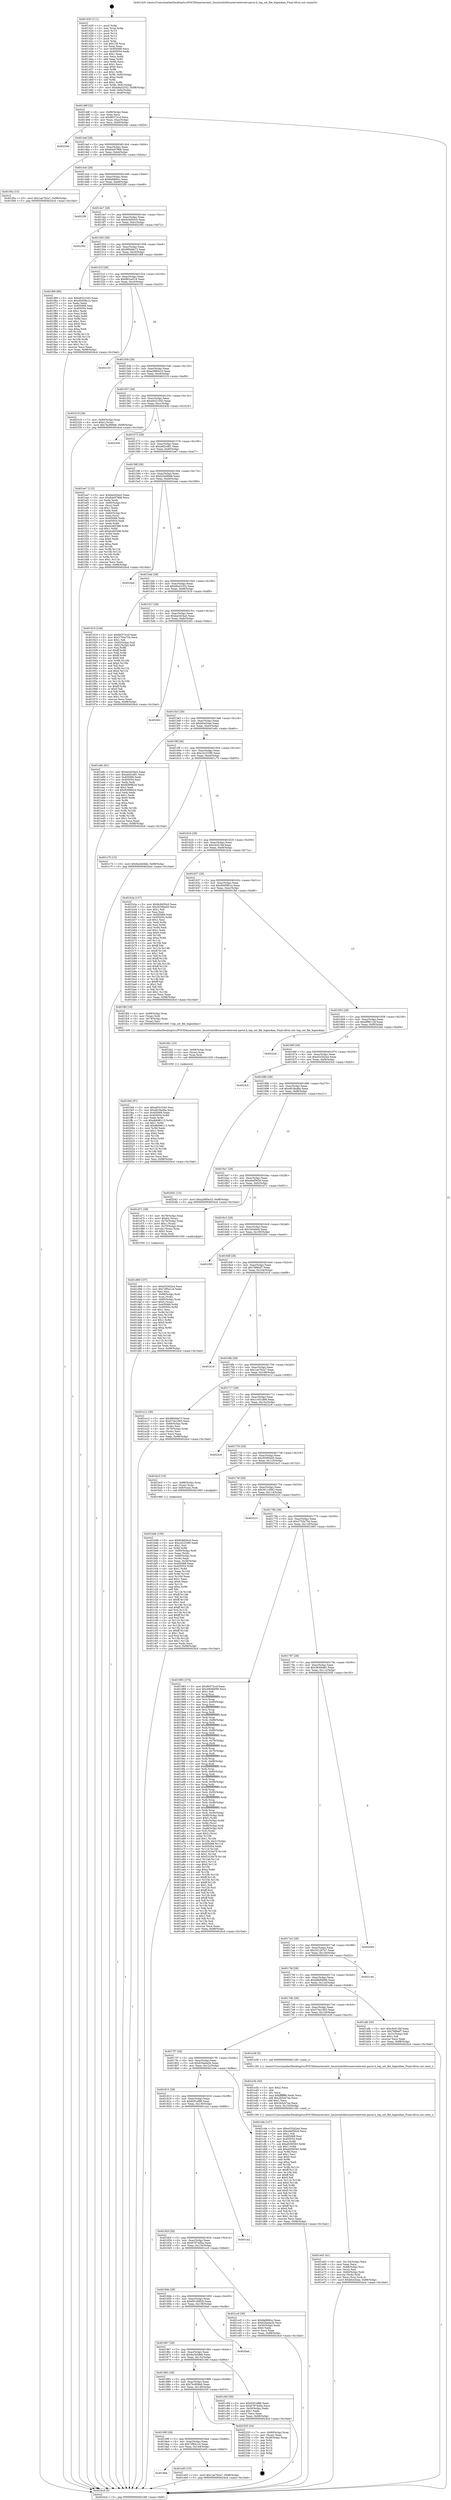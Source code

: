 digraph "0x401420" {
  label = "0x401420 (/mnt/c/Users/mathe/Desktop/tcc/POCII/binaries/extr_linuxtoolslibtraceeventevent-parse.h_tep_set_file_bigendian_Final-ollvm.out::main(0))"
  labelloc = "t"
  node[shape=record]

  Entry [label="",width=0.3,height=0.3,shape=circle,fillcolor=black,style=filled]
  "0x40148f" [label="{
     0x40148f [32]\l
     | [instrs]\l
     &nbsp;&nbsp;0x40148f \<+6\>: mov -0x98(%rbp),%eax\l
     &nbsp;&nbsp;0x401495 \<+2\>: mov %eax,%ecx\l
     &nbsp;&nbsp;0x401497 \<+6\>: sub $0x80372ccf,%ecx\l
     &nbsp;&nbsp;0x40149d \<+6\>: mov %eax,-0xac(%rbp)\l
     &nbsp;&nbsp;0x4014a3 \<+6\>: mov %ecx,-0xb0(%rbp)\l
     &nbsp;&nbsp;0x4014a9 \<+6\>: je 000000000040234d \<main+0xf2d\>\l
  }"]
  "0x40234d" [label="{
     0x40234d\l
  }", style=dashed]
  "0x4014af" [label="{
     0x4014af [28]\l
     | [instrs]\l
     &nbsp;&nbsp;0x4014af \<+5\>: jmp 00000000004014b4 \<main+0x94\>\l
     &nbsp;&nbsp;0x4014b4 \<+6\>: mov -0xac(%rbp),%eax\l
     &nbsp;&nbsp;0x4014ba \<+5\>: sub $0x84e97868,%eax\l
     &nbsp;&nbsp;0x4014bf \<+6\>: mov %eax,-0xb4(%rbp)\l
     &nbsp;&nbsp;0x4014c5 \<+6\>: je 0000000000401f5a \<main+0xb3a\>\l
  }"]
  Exit [label="",width=0.3,height=0.3,shape=circle,fillcolor=black,style=filled,peripheries=2]
  "0x401f5a" [label="{
     0x401f5a [15]\l
     | [instrs]\l
     &nbsp;&nbsp;0x401f5a \<+10\>: movl $0x1ae762a7,-0x98(%rbp)\l
     &nbsp;&nbsp;0x401f64 \<+5\>: jmp 00000000004024cd \<main+0x10ad\>\l
  }"]
  "0x4014cb" [label="{
     0x4014cb [28]\l
     | [instrs]\l
     &nbsp;&nbsp;0x4014cb \<+5\>: jmp 00000000004014d0 \<main+0xb0\>\l
     &nbsp;&nbsp;0x4014d0 \<+6\>: mov -0xac(%rbp),%eax\l
     &nbsp;&nbsp;0x4014d6 \<+5\>: sub $0x8afd66cc,%eax\l
     &nbsp;&nbsp;0x4014db \<+6\>: mov %eax,-0xb8(%rbp)\l
     &nbsp;&nbsp;0x4014e1 \<+6\>: je 00000000004022f6 \<main+0xed6\>\l
  }"]
  "0x401fe0" [label="{
     0x401fe0 [97]\l
     | [instrs]\l
     &nbsp;&nbsp;0x401fe0 \<+5\>: mov $0xa9321043,%esi\l
     &nbsp;&nbsp;0x401fe5 \<+5\>: mov $0xe818a46a,%ecx\l
     &nbsp;&nbsp;0x401fea \<+7\>: mov 0x405068,%edx\l
     &nbsp;&nbsp;0x401ff1 \<+8\>: mov 0x405054,%r8d\l
     &nbsp;&nbsp;0x401ff9 \<+3\>: mov %edx,%r9d\l
     &nbsp;&nbsp;0x401ffc \<+7\>: sub $0xdb696113,%r9d\l
     &nbsp;&nbsp;0x402003 \<+4\>: sub $0x1,%r9d\l
     &nbsp;&nbsp;0x402007 \<+7\>: add $0xdb696113,%r9d\l
     &nbsp;&nbsp;0x40200e \<+4\>: imul %r9d,%edx\l
     &nbsp;&nbsp;0x402012 \<+3\>: and $0x1,%edx\l
     &nbsp;&nbsp;0x402015 \<+3\>: cmp $0x0,%edx\l
     &nbsp;&nbsp;0x402018 \<+4\>: sete %r10b\l
     &nbsp;&nbsp;0x40201c \<+4\>: cmp $0xa,%r8d\l
     &nbsp;&nbsp;0x402020 \<+4\>: setl %r11b\l
     &nbsp;&nbsp;0x402024 \<+3\>: mov %r10b,%bl\l
     &nbsp;&nbsp;0x402027 \<+3\>: and %r11b,%bl\l
     &nbsp;&nbsp;0x40202a \<+3\>: xor %r11b,%r10b\l
     &nbsp;&nbsp;0x40202d \<+3\>: or %r10b,%bl\l
     &nbsp;&nbsp;0x402030 \<+3\>: test $0x1,%bl\l
     &nbsp;&nbsp;0x402033 \<+3\>: cmovne %ecx,%esi\l
     &nbsp;&nbsp;0x402036 \<+6\>: mov %esi,-0x98(%rbp)\l
     &nbsp;&nbsp;0x40203c \<+5\>: jmp 00000000004024cd \<main+0x10ad\>\l
  }"]
  "0x4022f6" [label="{
     0x4022f6\l
  }", style=dashed]
  "0x4014e7" [label="{
     0x4014e7 [28]\l
     | [instrs]\l
     &nbsp;&nbsp;0x4014e7 \<+5\>: jmp 00000000004014ec \<main+0xcc\>\l
     &nbsp;&nbsp;0x4014ec \<+6\>: mov -0xac(%rbp),%eax\l
     &nbsp;&nbsp;0x4014f2 \<+5\>: sub $0x8c8d50c0,%eax\l
     &nbsp;&nbsp;0x4014f7 \<+6\>: mov %eax,-0xbc(%rbp)\l
     &nbsp;&nbsp;0x4014fd \<+6\>: je 0000000000402392 \<main+0xf72\>\l
  }"]
  "0x401fd1" [label="{
     0x401fd1 [15]\l
     | [instrs]\l
     &nbsp;&nbsp;0x401fd1 \<+4\>: mov -0x68(%rbp),%rax\l
     &nbsp;&nbsp;0x401fd5 \<+3\>: mov (%rax),%rax\l
     &nbsp;&nbsp;0x401fd8 \<+3\>: mov %rax,%rdi\l
     &nbsp;&nbsp;0x401fdb \<+5\>: call 0000000000401030 \<free@plt\>\l
     | [calls]\l
     &nbsp;&nbsp;0x401030 \{1\} (unknown)\l
  }"]
  "0x402392" [label="{
     0x402392\l
  }", style=dashed]
  "0x401503" [label="{
     0x401503 [28]\l
     | [instrs]\l
     &nbsp;&nbsp;0x401503 \<+5\>: jmp 0000000000401508 \<main+0xe8\>\l
     &nbsp;&nbsp;0x401508 \<+6\>: mov -0xac(%rbp),%eax\l
     &nbsp;&nbsp;0x40150e \<+5\>: sub $0x980dda73,%eax\l
     &nbsp;&nbsp;0x401513 \<+6\>: mov %eax,-0xc0(%rbp)\l
     &nbsp;&nbsp;0x401519 \<+6\>: je 0000000000401f69 \<main+0xb49\>\l
  }"]
  "0x401e63" [label="{
     0x401e63 [41]\l
     | [instrs]\l
     &nbsp;&nbsp;0x401e63 \<+6\>: mov -0x154(%rbp),%ecx\l
     &nbsp;&nbsp;0x401e69 \<+3\>: imul %eax,%ecx\l
     &nbsp;&nbsp;0x401e6c \<+4\>: mov -0x68(%rbp),%rsi\l
     &nbsp;&nbsp;0x401e70 \<+3\>: mov (%rsi),%rsi\l
     &nbsp;&nbsp;0x401e73 \<+4\>: mov -0x60(%rbp),%rdi\l
     &nbsp;&nbsp;0x401e77 \<+3\>: movslq (%rdi),%rdi\l
     &nbsp;&nbsp;0x401e7a \<+3\>: mov %ecx,(%rsi,%rdi,4)\l
     &nbsp;&nbsp;0x401e7d \<+10\>: movl $0xbfce54ae,-0x98(%rbp)\l
     &nbsp;&nbsp;0x401e87 \<+5\>: jmp 00000000004024cd \<main+0x10ad\>\l
  }"]
  "0x401f69" [label="{
     0x401f69 [86]\l
     | [instrs]\l
     &nbsp;&nbsp;0x401f69 \<+5\>: mov $0xa9321043,%eax\l
     &nbsp;&nbsp;0x401f6e \<+5\>: mov $0xd0d38b1a,%ecx\l
     &nbsp;&nbsp;0x401f73 \<+2\>: xor %edx,%edx\l
     &nbsp;&nbsp;0x401f75 \<+7\>: mov 0x405068,%esi\l
     &nbsp;&nbsp;0x401f7c \<+7\>: mov 0x405054,%edi\l
     &nbsp;&nbsp;0x401f83 \<+3\>: sub $0x1,%edx\l
     &nbsp;&nbsp;0x401f86 \<+3\>: mov %esi,%r8d\l
     &nbsp;&nbsp;0x401f89 \<+3\>: add %edx,%r8d\l
     &nbsp;&nbsp;0x401f8c \<+4\>: imul %r8d,%esi\l
     &nbsp;&nbsp;0x401f90 \<+3\>: and $0x1,%esi\l
     &nbsp;&nbsp;0x401f93 \<+3\>: cmp $0x0,%esi\l
     &nbsp;&nbsp;0x401f96 \<+4\>: sete %r9b\l
     &nbsp;&nbsp;0x401f9a \<+3\>: cmp $0xa,%edi\l
     &nbsp;&nbsp;0x401f9d \<+4\>: setl %r10b\l
     &nbsp;&nbsp;0x401fa1 \<+3\>: mov %r9b,%r11b\l
     &nbsp;&nbsp;0x401fa4 \<+3\>: and %r10b,%r11b\l
     &nbsp;&nbsp;0x401fa7 \<+3\>: xor %r10b,%r9b\l
     &nbsp;&nbsp;0x401faa \<+3\>: or %r9b,%r11b\l
     &nbsp;&nbsp;0x401fad \<+4\>: test $0x1,%r11b\l
     &nbsp;&nbsp;0x401fb1 \<+3\>: cmovne %ecx,%eax\l
     &nbsp;&nbsp;0x401fb4 \<+6\>: mov %eax,-0x98(%rbp)\l
     &nbsp;&nbsp;0x401fba \<+5\>: jmp 00000000004024cd \<main+0x10ad\>\l
  }"]
  "0x40151f" [label="{
     0x40151f [28]\l
     | [instrs]\l
     &nbsp;&nbsp;0x40151f \<+5\>: jmp 0000000000401524 \<main+0x104\>\l
     &nbsp;&nbsp;0x401524 \<+6\>: mov -0xac(%rbp),%eax\l
     &nbsp;&nbsp;0x40152a \<+5\>: sub $0x983ca519,%eax\l
     &nbsp;&nbsp;0x40152f \<+6\>: mov %eax,-0xc4(%rbp)\l
     &nbsp;&nbsp;0x401535 \<+6\>: je 0000000000402153 \<main+0xd33\>\l
  }"]
  "0x401e3b" [label="{
     0x401e3b [40]\l
     | [instrs]\l
     &nbsp;&nbsp;0x401e3b \<+5\>: mov $0x2,%ecx\l
     &nbsp;&nbsp;0x401e40 \<+1\>: cltd\l
     &nbsp;&nbsp;0x401e41 \<+2\>: idiv %ecx\l
     &nbsp;&nbsp;0x401e43 \<+6\>: imul $0xfffffffe,%edx,%ecx\l
     &nbsp;&nbsp;0x401e49 \<+6\>: add $0x2b5cb7aa,%ecx\l
     &nbsp;&nbsp;0x401e4f \<+3\>: add $0x1,%ecx\l
     &nbsp;&nbsp;0x401e52 \<+6\>: sub $0x2b5cb7aa,%ecx\l
     &nbsp;&nbsp;0x401e58 \<+6\>: mov %ecx,-0x154(%rbp)\l
     &nbsp;&nbsp;0x401e5e \<+5\>: call 0000000000401160 \<next_i\>\l
     | [calls]\l
     &nbsp;&nbsp;0x401160 \{1\} (/mnt/c/Users/mathe/Desktop/tcc/POCII/binaries/extr_linuxtoolslibtraceeventevent-parse.h_tep_set_file_bigendian_Final-ollvm.out::next_i)\l
  }"]
  "0x402153" [label="{
     0x402153\l
  }", style=dashed]
  "0x40153b" [label="{
     0x40153b [28]\l
     | [instrs]\l
     &nbsp;&nbsp;0x40153b \<+5\>: jmp 0000000000401540 \<main+0x120\>\l
     &nbsp;&nbsp;0x401540 \<+6\>: mov -0xac(%rbp),%eax\l
     &nbsp;&nbsp;0x401546 \<+5\>: sub $0xa2980e33,%eax\l
     &nbsp;&nbsp;0x40154b \<+6\>: mov %eax,-0xc8(%rbp)\l
     &nbsp;&nbsp;0x401551 \<+6\>: je 0000000000402319 \<main+0xef9\>\l
  }"]
  "0x4018bb" [label="{
     0x4018bb\l
  }", style=dashed]
  "0x402319" [label="{
     0x402319 [28]\l
     | [instrs]\l
     &nbsp;&nbsp;0x402319 \<+7\>: mov -0x90(%rbp),%rax\l
     &nbsp;&nbsp;0x402320 \<+6\>: movl $0x0,(%rax)\l
     &nbsp;&nbsp;0x402326 \<+10\>: movl $0x7bc899e6,-0x98(%rbp)\l
     &nbsp;&nbsp;0x402330 \<+5\>: jmp 00000000004024cd \<main+0x10ad\>\l
  }"]
  "0x401557" [label="{
     0x401557 [28]\l
     | [instrs]\l
     &nbsp;&nbsp;0x401557 \<+5\>: jmp 000000000040155c \<main+0x13c\>\l
     &nbsp;&nbsp;0x40155c \<+6\>: mov -0xac(%rbp),%eax\l
     &nbsp;&nbsp;0x401562 \<+5\>: sub $0xa9321043,%eax\l
     &nbsp;&nbsp;0x401567 \<+6\>: mov %eax,-0xcc(%rbp)\l
     &nbsp;&nbsp;0x40156d \<+6\>: je 0000000000402436 \<main+0x1016\>\l
  }"]
  "0x401e03" [label="{
     0x401e03 [15]\l
     | [instrs]\l
     &nbsp;&nbsp;0x401e03 \<+10\>: movl $0x1ae762a7,-0x98(%rbp)\l
     &nbsp;&nbsp;0x401e0d \<+5\>: jmp 00000000004024cd \<main+0x10ad\>\l
  }"]
  "0x402436" [label="{
     0x402436\l
  }", style=dashed]
  "0x401573" [label="{
     0x401573 [28]\l
     | [instrs]\l
     &nbsp;&nbsp;0x401573 \<+5\>: jmp 0000000000401578 \<main+0x158\>\l
     &nbsp;&nbsp;0x401578 \<+6\>: mov -0xac(%rbp),%eax\l
     &nbsp;&nbsp;0x40157e \<+5\>: sub $0xabf2cd81,%eax\l
     &nbsp;&nbsp;0x401583 \<+6\>: mov %eax,-0xd0(%rbp)\l
     &nbsp;&nbsp;0x401589 \<+6\>: je 0000000000401ee7 \<main+0xac7\>\l
  }"]
  "0x40189f" [label="{
     0x40189f [28]\l
     | [instrs]\l
     &nbsp;&nbsp;0x40189f \<+5\>: jmp 00000000004018a4 \<main+0x484\>\l
     &nbsp;&nbsp;0x4018a4 \<+6\>: mov -0xac(%rbp),%eax\l
     &nbsp;&nbsp;0x4018aa \<+5\>: sub $0x7df0a1c4,%eax\l
     &nbsp;&nbsp;0x4018af \<+6\>: mov %eax,-0x144(%rbp)\l
     &nbsp;&nbsp;0x4018b5 \<+6\>: je 0000000000401e03 \<main+0x9e3\>\l
  }"]
  "0x401ee7" [label="{
     0x401ee7 [115]\l
     | [instrs]\l
     &nbsp;&nbsp;0x401ee7 \<+5\>: mov $0xba5d34a5,%eax\l
     &nbsp;&nbsp;0x401eec \<+5\>: mov $0x84e97868,%ecx\l
     &nbsp;&nbsp;0x401ef1 \<+2\>: xor %edx,%edx\l
     &nbsp;&nbsp;0x401ef3 \<+4\>: mov -0x60(%rbp),%rsi\l
     &nbsp;&nbsp;0x401ef7 \<+2\>: mov (%rsi),%edi\l
     &nbsp;&nbsp;0x401ef9 \<+3\>: sub $0x1,%edx\l
     &nbsp;&nbsp;0x401efc \<+2\>: sub %edx,%edi\l
     &nbsp;&nbsp;0x401efe \<+4\>: mov -0x60(%rbp),%rsi\l
     &nbsp;&nbsp;0x401f02 \<+2\>: mov %edi,(%rsi)\l
     &nbsp;&nbsp;0x401f04 \<+7\>: mov 0x405068,%edx\l
     &nbsp;&nbsp;0x401f0b \<+7\>: mov 0x405054,%edi\l
     &nbsp;&nbsp;0x401f12 \<+3\>: mov %edx,%r8d\l
     &nbsp;&nbsp;0x401f15 \<+7\>: sub $0xdce83398,%r8d\l
     &nbsp;&nbsp;0x401f1c \<+4\>: sub $0x1,%r8d\l
     &nbsp;&nbsp;0x401f20 \<+7\>: add $0xdce83398,%r8d\l
     &nbsp;&nbsp;0x401f27 \<+4\>: imul %r8d,%edx\l
     &nbsp;&nbsp;0x401f2b \<+3\>: and $0x1,%edx\l
     &nbsp;&nbsp;0x401f2e \<+3\>: cmp $0x0,%edx\l
     &nbsp;&nbsp;0x401f31 \<+4\>: sete %r9b\l
     &nbsp;&nbsp;0x401f35 \<+3\>: cmp $0xa,%edi\l
     &nbsp;&nbsp;0x401f38 \<+4\>: setl %r10b\l
     &nbsp;&nbsp;0x401f3c \<+3\>: mov %r9b,%r11b\l
     &nbsp;&nbsp;0x401f3f \<+3\>: and %r10b,%r11b\l
     &nbsp;&nbsp;0x401f42 \<+3\>: xor %r10b,%r9b\l
     &nbsp;&nbsp;0x401f45 \<+3\>: or %r9b,%r11b\l
     &nbsp;&nbsp;0x401f48 \<+4\>: test $0x1,%r11b\l
     &nbsp;&nbsp;0x401f4c \<+3\>: cmovne %ecx,%eax\l
     &nbsp;&nbsp;0x401f4f \<+6\>: mov %eax,-0x98(%rbp)\l
     &nbsp;&nbsp;0x401f55 \<+5\>: jmp 00000000004024cd \<main+0x10ad\>\l
  }"]
  "0x40158f" [label="{
     0x40158f [28]\l
     | [instrs]\l
     &nbsp;&nbsp;0x40158f \<+5\>: jmp 0000000000401594 \<main+0x174\>\l
     &nbsp;&nbsp;0x401594 \<+6\>: mov -0xac(%rbp),%eax\l
     &nbsp;&nbsp;0x40159a \<+5\>: sub $0xb32e89d6,%eax\l
     &nbsp;&nbsp;0x40159f \<+6\>: mov %eax,-0xd4(%rbp)\l
     &nbsp;&nbsp;0x4015a5 \<+6\>: je 00000000004024ad \<main+0x108d\>\l
  }"]
  "0x402335" [label="{
     0x402335 [24]\l
     | [instrs]\l
     &nbsp;&nbsp;0x402335 \<+7\>: mov -0x90(%rbp),%rax\l
     &nbsp;&nbsp;0x40233c \<+2\>: mov (%rax),%eax\l
     &nbsp;&nbsp;0x40233e \<+4\>: lea -0x28(%rbp),%rsp\l
     &nbsp;&nbsp;0x402342 \<+1\>: pop %rbx\l
     &nbsp;&nbsp;0x402343 \<+2\>: pop %r12\l
     &nbsp;&nbsp;0x402345 \<+2\>: pop %r13\l
     &nbsp;&nbsp;0x402347 \<+2\>: pop %r14\l
     &nbsp;&nbsp;0x402349 \<+2\>: pop %r15\l
     &nbsp;&nbsp;0x40234b \<+1\>: pop %rbp\l
     &nbsp;&nbsp;0x40234c \<+1\>: ret\l
  }"]
  "0x4024ad" [label="{
     0x4024ad\l
  }", style=dashed]
  "0x4015ab" [label="{
     0x4015ab [28]\l
     | [instrs]\l
     &nbsp;&nbsp;0x4015ab \<+5\>: jmp 00000000004015b0 \<main+0x190\>\l
     &nbsp;&nbsp;0x4015b0 \<+6\>: mov -0xac(%rbp),%eax\l
     &nbsp;&nbsp;0x4015b6 \<+5\>: sub $0xb9a32352,%eax\l
     &nbsp;&nbsp;0x4015bb \<+6\>: mov %eax,-0xd8(%rbp)\l
     &nbsp;&nbsp;0x4015c1 \<+6\>: je 0000000000401919 \<main+0x4f9\>\l
  }"]
  "0x401d98" [label="{
     0x401d98 [107]\l
     | [instrs]\l
     &nbsp;&nbsp;0x401d98 \<+5\>: mov $0xe525d2e4,%ecx\l
     &nbsp;&nbsp;0x401d9d \<+5\>: mov $0x7df0a1c4,%edx\l
     &nbsp;&nbsp;0x401da2 \<+2\>: xor %esi,%esi\l
     &nbsp;&nbsp;0x401da4 \<+4\>: mov -0x68(%rbp),%rdi\l
     &nbsp;&nbsp;0x401da8 \<+3\>: mov %rax,(%rdi)\l
     &nbsp;&nbsp;0x401dab \<+4\>: mov -0x60(%rbp),%rax\l
     &nbsp;&nbsp;0x401daf \<+6\>: movl $0x0,(%rax)\l
     &nbsp;&nbsp;0x401db5 \<+8\>: mov 0x405068,%r8d\l
     &nbsp;&nbsp;0x401dbd \<+8\>: mov 0x405054,%r9d\l
     &nbsp;&nbsp;0x401dc5 \<+3\>: sub $0x1,%esi\l
     &nbsp;&nbsp;0x401dc8 \<+3\>: mov %r8d,%r10d\l
     &nbsp;&nbsp;0x401dcb \<+3\>: add %esi,%r10d\l
     &nbsp;&nbsp;0x401dce \<+4\>: imul %r10d,%r8d\l
     &nbsp;&nbsp;0x401dd2 \<+4\>: and $0x1,%r8d\l
     &nbsp;&nbsp;0x401dd6 \<+4\>: cmp $0x0,%r8d\l
     &nbsp;&nbsp;0x401dda \<+4\>: sete %r11b\l
     &nbsp;&nbsp;0x401dde \<+4\>: cmp $0xa,%r9d\l
     &nbsp;&nbsp;0x401de2 \<+3\>: setl %bl\l
     &nbsp;&nbsp;0x401de5 \<+3\>: mov %r11b,%r14b\l
     &nbsp;&nbsp;0x401de8 \<+3\>: and %bl,%r14b\l
     &nbsp;&nbsp;0x401deb \<+3\>: xor %bl,%r11b\l
     &nbsp;&nbsp;0x401dee \<+3\>: or %r11b,%r14b\l
     &nbsp;&nbsp;0x401df1 \<+4\>: test $0x1,%r14b\l
     &nbsp;&nbsp;0x401df5 \<+3\>: cmovne %edx,%ecx\l
     &nbsp;&nbsp;0x401df8 \<+6\>: mov %ecx,-0x98(%rbp)\l
     &nbsp;&nbsp;0x401dfe \<+5\>: jmp 00000000004024cd \<main+0x10ad\>\l
  }"]
  "0x401919" [label="{
     0x401919 [106]\l
     | [instrs]\l
     &nbsp;&nbsp;0x401919 \<+5\>: mov $0x80372ccf,%eax\l
     &nbsp;&nbsp;0x40191e \<+5\>: mov $0x3755e754,%ecx\l
     &nbsp;&nbsp;0x401923 \<+2\>: mov $0x1,%dl\l
     &nbsp;&nbsp;0x401925 \<+7\>: mov -0x92(%rbp),%sil\l
     &nbsp;&nbsp;0x40192c \<+7\>: mov -0x91(%rbp),%dil\l
     &nbsp;&nbsp;0x401933 \<+3\>: mov %sil,%r8b\l
     &nbsp;&nbsp;0x401936 \<+4\>: xor $0xff,%r8b\l
     &nbsp;&nbsp;0x40193a \<+3\>: mov %dil,%r9b\l
     &nbsp;&nbsp;0x40193d \<+4\>: xor $0xff,%r9b\l
     &nbsp;&nbsp;0x401941 \<+3\>: xor $0x0,%dl\l
     &nbsp;&nbsp;0x401944 \<+3\>: mov %r8b,%r10b\l
     &nbsp;&nbsp;0x401947 \<+4\>: and $0x0,%r10b\l
     &nbsp;&nbsp;0x40194b \<+3\>: and %dl,%sil\l
     &nbsp;&nbsp;0x40194e \<+3\>: mov %r9b,%r11b\l
     &nbsp;&nbsp;0x401951 \<+4\>: and $0x0,%r11b\l
     &nbsp;&nbsp;0x401955 \<+3\>: and %dl,%dil\l
     &nbsp;&nbsp;0x401958 \<+3\>: or %sil,%r10b\l
     &nbsp;&nbsp;0x40195b \<+3\>: or %dil,%r11b\l
     &nbsp;&nbsp;0x40195e \<+3\>: xor %r11b,%r10b\l
     &nbsp;&nbsp;0x401961 \<+3\>: or %r9b,%r8b\l
     &nbsp;&nbsp;0x401964 \<+4\>: xor $0xff,%r8b\l
     &nbsp;&nbsp;0x401968 \<+3\>: or $0x0,%dl\l
     &nbsp;&nbsp;0x40196b \<+3\>: and %dl,%r8b\l
     &nbsp;&nbsp;0x40196e \<+3\>: or %r8b,%r10b\l
     &nbsp;&nbsp;0x401971 \<+4\>: test $0x1,%r10b\l
     &nbsp;&nbsp;0x401975 \<+3\>: cmovne %ecx,%eax\l
     &nbsp;&nbsp;0x401978 \<+6\>: mov %eax,-0x98(%rbp)\l
     &nbsp;&nbsp;0x40197e \<+5\>: jmp 00000000004024cd \<main+0x10ad\>\l
  }"]
  "0x4015c7" [label="{
     0x4015c7 [28]\l
     | [instrs]\l
     &nbsp;&nbsp;0x4015c7 \<+5\>: jmp 00000000004015cc \<main+0x1ac\>\l
     &nbsp;&nbsp;0x4015cc \<+6\>: mov -0xac(%rbp),%eax\l
     &nbsp;&nbsp;0x4015d2 \<+5\>: sub $0xba5d34a5,%eax\l
     &nbsp;&nbsp;0x4015d7 \<+6\>: mov %eax,-0xdc(%rbp)\l
     &nbsp;&nbsp;0x4015dd \<+6\>: je 000000000040240c \<main+0xfec\>\l
  }"]
  "0x4024cd" [label="{
     0x4024cd [5]\l
     | [instrs]\l
     &nbsp;&nbsp;0x4024cd \<+5\>: jmp 000000000040148f \<main+0x6f\>\l
  }"]
  "0x401420" [label="{
     0x401420 [111]\l
     | [instrs]\l
     &nbsp;&nbsp;0x401420 \<+1\>: push %rbp\l
     &nbsp;&nbsp;0x401421 \<+3\>: mov %rsp,%rbp\l
     &nbsp;&nbsp;0x401424 \<+2\>: push %r15\l
     &nbsp;&nbsp;0x401426 \<+2\>: push %r14\l
     &nbsp;&nbsp;0x401428 \<+2\>: push %r13\l
     &nbsp;&nbsp;0x40142a \<+2\>: push %r12\l
     &nbsp;&nbsp;0x40142c \<+1\>: push %rbx\l
     &nbsp;&nbsp;0x40142d \<+7\>: sub $0x158,%rsp\l
     &nbsp;&nbsp;0x401434 \<+2\>: xor %eax,%eax\l
     &nbsp;&nbsp;0x401436 \<+7\>: mov 0x405068,%ecx\l
     &nbsp;&nbsp;0x40143d \<+7\>: mov 0x405054,%edx\l
     &nbsp;&nbsp;0x401444 \<+3\>: sub $0x1,%eax\l
     &nbsp;&nbsp;0x401447 \<+3\>: mov %ecx,%r8d\l
     &nbsp;&nbsp;0x40144a \<+3\>: add %eax,%r8d\l
     &nbsp;&nbsp;0x40144d \<+4\>: imul %r8d,%ecx\l
     &nbsp;&nbsp;0x401451 \<+3\>: and $0x1,%ecx\l
     &nbsp;&nbsp;0x401454 \<+3\>: cmp $0x0,%ecx\l
     &nbsp;&nbsp;0x401457 \<+4\>: sete %r9b\l
     &nbsp;&nbsp;0x40145b \<+4\>: and $0x1,%r9b\l
     &nbsp;&nbsp;0x40145f \<+7\>: mov %r9b,-0x92(%rbp)\l
     &nbsp;&nbsp;0x401466 \<+3\>: cmp $0xa,%edx\l
     &nbsp;&nbsp;0x401469 \<+4\>: setl %r9b\l
     &nbsp;&nbsp;0x40146d \<+4\>: and $0x1,%r9b\l
     &nbsp;&nbsp;0x401471 \<+7\>: mov %r9b,-0x91(%rbp)\l
     &nbsp;&nbsp;0x401478 \<+10\>: movl $0xb9a32352,-0x98(%rbp)\l
     &nbsp;&nbsp;0x401482 \<+6\>: mov %edi,-0x9c(%rbp)\l
     &nbsp;&nbsp;0x401488 \<+7\>: mov %rsi,-0xa8(%rbp)\l
  }"]
  "0x401883" [label="{
     0x401883 [28]\l
     | [instrs]\l
     &nbsp;&nbsp;0x401883 \<+5\>: jmp 0000000000401888 \<main+0x468\>\l
     &nbsp;&nbsp;0x401888 \<+6\>: mov -0xac(%rbp),%eax\l
     &nbsp;&nbsp;0x40188e \<+5\>: sub $0x7bc899e6,%eax\l
     &nbsp;&nbsp;0x401893 \<+6\>: mov %eax,-0x140(%rbp)\l
     &nbsp;&nbsp;0x401899 \<+6\>: je 0000000000402335 \<main+0xf15\>\l
  }"]
  "0x40240c" [label="{
     0x40240c\l
  }", style=dashed]
  "0x4015e3" [label="{
     0x4015e3 [28]\l
     | [instrs]\l
     &nbsp;&nbsp;0x4015e3 \<+5\>: jmp 00000000004015e8 \<main+0x1c8\>\l
     &nbsp;&nbsp;0x4015e8 \<+6\>: mov -0xac(%rbp),%eax\l
     &nbsp;&nbsp;0x4015ee \<+5\>: sub $0xbfce54ae,%eax\l
     &nbsp;&nbsp;0x4015f3 \<+6\>: mov %eax,-0xe0(%rbp)\l
     &nbsp;&nbsp;0x4015f9 \<+6\>: je 0000000000401e8c \<main+0xa6c\>\l
  }"]
  "0x401c84" [label="{
     0x401c84 [30]\l
     | [instrs]\l
     &nbsp;&nbsp;0x401c84 \<+5\>: mov $0x63f1ef96,%eax\l
     &nbsp;&nbsp;0x401c89 \<+5\>: mov $0x67974d5a,%ecx\l
     &nbsp;&nbsp;0x401c8e \<+3\>: mov -0x30(%rbp),%edx\l
     &nbsp;&nbsp;0x401c91 \<+3\>: cmp $0x1,%edx\l
     &nbsp;&nbsp;0x401c94 \<+3\>: cmovl %ecx,%eax\l
     &nbsp;&nbsp;0x401c97 \<+6\>: mov %eax,-0x98(%rbp)\l
     &nbsp;&nbsp;0x401c9d \<+5\>: jmp 00000000004024cd \<main+0x10ad\>\l
  }"]
  "0x401e8c" [label="{
     0x401e8c [91]\l
     | [instrs]\l
     &nbsp;&nbsp;0x401e8c \<+5\>: mov $0xba5d34a5,%eax\l
     &nbsp;&nbsp;0x401e91 \<+5\>: mov $0xabf2cd81,%ecx\l
     &nbsp;&nbsp;0x401e96 \<+7\>: mov 0x405068,%edx\l
     &nbsp;&nbsp;0x401e9d \<+7\>: mov 0x405054,%esi\l
     &nbsp;&nbsp;0x401ea4 \<+2\>: mov %edx,%edi\l
     &nbsp;&nbsp;0x401ea6 \<+6\>: add $0x8389fe2d,%edi\l
     &nbsp;&nbsp;0x401eac \<+3\>: sub $0x1,%edi\l
     &nbsp;&nbsp;0x401eaf \<+6\>: sub $0x8389fe2d,%edi\l
     &nbsp;&nbsp;0x401eb5 \<+3\>: imul %edi,%edx\l
     &nbsp;&nbsp;0x401eb8 \<+3\>: and $0x1,%edx\l
     &nbsp;&nbsp;0x401ebb \<+3\>: cmp $0x0,%edx\l
     &nbsp;&nbsp;0x401ebe \<+4\>: sete %r8b\l
     &nbsp;&nbsp;0x401ec2 \<+3\>: cmp $0xa,%esi\l
     &nbsp;&nbsp;0x401ec5 \<+4\>: setl %r9b\l
     &nbsp;&nbsp;0x401ec9 \<+3\>: mov %r8b,%r10b\l
     &nbsp;&nbsp;0x401ecc \<+3\>: and %r9b,%r10b\l
     &nbsp;&nbsp;0x401ecf \<+3\>: xor %r9b,%r8b\l
     &nbsp;&nbsp;0x401ed2 \<+3\>: or %r8b,%r10b\l
     &nbsp;&nbsp;0x401ed5 \<+4\>: test $0x1,%r10b\l
     &nbsp;&nbsp;0x401ed9 \<+3\>: cmovne %ecx,%eax\l
     &nbsp;&nbsp;0x401edc \<+6\>: mov %eax,-0x98(%rbp)\l
     &nbsp;&nbsp;0x401ee2 \<+5\>: jmp 00000000004024cd \<main+0x10ad\>\l
  }"]
  "0x4015ff" [label="{
     0x4015ff [28]\l
     | [instrs]\l
     &nbsp;&nbsp;0x4015ff \<+5\>: jmp 0000000000401604 \<main+0x1e4\>\l
     &nbsp;&nbsp;0x401604 \<+6\>: mov -0xac(%rbp),%eax\l
     &nbsp;&nbsp;0x40160a \<+5\>: sub $0xc42233f0,%eax\l
     &nbsp;&nbsp;0x40160f \<+6\>: mov %eax,-0xe4(%rbp)\l
     &nbsp;&nbsp;0x401615 \<+6\>: je 0000000000401c75 \<main+0x855\>\l
  }"]
  "0x401867" [label="{
     0x401867 [28]\l
     | [instrs]\l
     &nbsp;&nbsp;0x401867 \<+5\>: jmp 000000000040186c \<main+0x44c\>\l
     &nbsp;&nbsp;0x40186c \<+6\>: mov -0xac(%rbp),%eax\l
     &nbsp;&nbsp;0x401872 \<+5\>: sub $0x6a3e0dbb,%eax\l
     &nbsp;&nbsp;0x401877 \<+6\>: mov %eax,-0x13c(%rbp)\l
     &nbsp;&nbsp;0x40187d \<+6\>: je 0000000000401c84 \<main+0x864\>\l
  }"]
  "0x401c75" [label="{
     0x401c75 [15]\l
     | [instrs]\l
     &nbsp;&nbsp;0x401c75 \<+10\>: movl $0x6a3e0dbb,-0x98(%rbp)\l
     &nbsp;&nbsp;0x401c7f \<+5\>: jmp 00000000004024cd \<main+0x10ad\>\l
  }"]
  "0x40161b" [label="{
     0x40161b [28]\l
     | [instrs]\l
     &nbsp;&nbsp;0x40161b \<+5\>: jmp 0000000000401620 \<main+0x200\>\l
     &nbsp;&nbsp;0x401620 \<+6\>: mov -0xac(%rbp),%eax\l
     &nbsp;&nbsp;0x401626 \<+5\>: sub $0xcbcf13bf,%eax\l
     &nbsp;&nbsp;0x40162b \<+6\>: mov %eax,-0xe8(%rbp)\l
     &nbsp;&nbsp;0x401631 \<+6\>: je 0000000000401b3a \<main+0x71a\>\l
  }"]
  "0x4020ab" [label="{
     0x4020ab\l
  }", style=dashed]
  "0x401b3a" [label="{
     0x401b3a [137]\l
     | [instrs]\l
     &nbsp;&nbsp;0x401b3a \<+5\>: mov $0x8c8d50c0,%eax\l
     &nbsp;&nbsp;0x401b3f \<+5\>: mov $0x30390a50,%ecx\l
     &nbsp;&nbsp;0x401b44 \<+2\>: mov $0x1,%dl\l
     &nbsp;&nbsp;0x401b46 \<+2\>: xor %esi,%esi\l
     &nbsp;&nbsp;0x401b48 \<+7\>: mov 0x405068,%edi\l
     &nbsp;&nbsp;0x401b4f \<+8\>: mov 0x405054,%r8d\l
     &nbsp;&nbsp;0x401b57 \<+3\>: sub $0x1,%esi\l
     &nbsp;&nbsp;0x401b5a \<+3\>: mov %edi,%r9d\l
     &nbsp;&nbsp;0x401b5d \<+3\>: add %esi,%r9d\l
     &nbsp;&nbsp;0x401b60 \<+4\>: imul %r9d,%edi\l
     &nbsp;&nbsp;0x401b64 \<+3\>: and $0x1,%edi\l
     &nbsp;&nbsp;0x401b67 \<+3\>: cmp $0x0,%edi\l
     &nbsp;&nbsp;0x401b6a \<+4\>: sete %r10b\l
     &nbsp;&nbsp;0x401b6e \<+4\>: cmp $0xa,%r8d\l
     &nbsp;&nbsp;0x401b72 \<+4\>: setl %r11b\l
     &nbsp;&nbsp;0x401b76 \<+3\>: mov %r10b,%bl\l
     &nbsp;&nbsp;0x401b79 \<+3\>: xor $0xff,%bl\l
     &nbsp;&nbsp;0x401b7c \<+3\>: mov %r11b,%r14b\l
     &nbsp;&nbsp;0x401b7f \<+4\>: xor $0xff,%r14b\l
     &nbsp;&nbsp;0x401b83 \<+3\>: xor $0x1,%dl\l
     &nbsp;&nbsp;0x401b86 \<+3\>: mov %bl,%r15b\l
     &nbsp;&nbsp;0x401b89 \<+4\>: and $0xff,%r15b\l
     &nbsp;&nbsp;0x401b8d \<+3\>: and %dl,%r10b\l
     &nbsp;&nbsp;0x401b90 \<+3\>: mov %r14b,%r12b\l
     &nbsp;&nbsp;0x401b93 \<+4\>: and $0xff,%r12b\l
     &nbsp;&nbsp;0x401b97 \<+3\>: and %dl,%r11b\l
     &nbsp;&nbsp;0x401b9a \<+3\>: or %r10b,%r15b\l
     &nbsp;&nbsp;0x401b9d \<+3\>: or %r11b,%r12b\l
     &nbsp;&nbsp;0x401ba0 \<+3\>: xor %r12b,%r15b\l
     &nbsp;&nbsp;0x401ba3 \<+3\>: or %r14b,%bl\l
     &nbsp;&nbsp;0x401ba6 \<+3\>: xor $0xff,%bl\l
     &nbsp;&nbsp;0x401ba9 \<+3\>: or $0x1,%dl\l
     &nbsp;&nbsp;0x401bac \<+2\>: and %dl,%bl\l
     &nbsp;&nbsp;0x401bae \<+3\>: or %bl,%r15b\l
     &nbsp;&nbsp;0x401bb1 \<+4\>: test $0x1,%r15b\l
     &nbsp;&nbsp;0x401bb5 \<+3\>: cmovne %ecx,%eax\l
     &nbsp;&nbsp;0x401bb8 \<+6\>: mov %eax,-0x98(%rbp)\l
     &nbsp;&nbsp;0x401bbe \<+5\>: jmp 00000000004024cd \<main+0x10ad\>\l
  }"]
  "0x401637" [label="{
     0x401637 [28]\l
     | [instrs]\l
     &nbsp;&nbsp;0x401637 \<+5\>: jmp 000000000040163c \<main+0x21c\>\l
     &nbsp;&nbsp;0x40163c \<+6\>: mov -0xac(%rbp),%eax\l
     &nbsp;&nbsp;0x401642 \<+5\>: sub $0xd0d38b1a,%eax\l
     &nbsp;&nbsp;0x401647 \<+6\>: mov %eax,-0xec(%rbp)\l
     &nbsp;&nbsp;0x40164d \<+6\>: je 0000000000401fbf \<main+0xb9f\>\l
  }"]
  "0x40184b" [label="{
     0x40184b [28]\l
     | [instrs]\l
     &nbsp;&nbsp;0x40184b \<+5\>: jmp 0000000000401850 \<main+0x430\>\l
     &nbsp;&nbsp;0x401850 \<+6\>: mov -0xac(%rbp),%eax\l
     &nbsp;&nbsp;0x401856 \<+5\>: sub $0x691d0829,%eax\l
     &nbsp;&nbsp;0x40185b \<+6\>: mov %eax,-0x138(%rbp)\l
     &nbsp;&nbsp;0x401861 \<+6\>: je 00000000004020ab \<main+0xc8b\>\l
  }"]
  "0x401fbf" [label="{
     0x401fbf [18]\l
     | [instrs]\l
     &nbsp;&nbsp;0x401fbf \<+4\>: mov -0x68(%rbp),%rax\l
     &nbsp;&nbsp;0x401fc3 \<+3\>: mov (%rax),%rdi\l
     &nbsp;&nbsp;0x401fc6 \<+4\>: mov -0x78(%rbp),%rax\l
     &nbsp;&nbsp;0x401fca \<+2\>: mov (%rax),%esi\l
     &nbsp;&nbsp;0x401fcc \<+5\>: call 0000000000401400 \<tep_set_file_bigendian\>\l
     | [calls]\l
     &nbsp;&nbsp;0x401400 \{1\} (/mnt/c/Users/mathe/Desktop/tcc/POCII/binaries/extr_linuxtoolslibtraceeventevent-parse.h_tep_set_file_bigendian_Final-ollvm.out::tep_set_file_bigendian)\l
  }"]
  "0x401653" [label="{
     0x401653 [28]\l
     | [instrs]\l
     &nbsp;&nbsp;0x401653 \<+5\>: jmp 0000000000401658 \<main+0x238\>\l
     &nbsp;&nbsp;0x401658 \<+6\>: mov -0xac(%rbp),%eax\l
     &nbsp;&nbsp;0x40165e \<+5\>: sub $0xdf9811bf,%eax\l
     &nbsp;&nbsp;0x401663 \<+6\>: mov %eax,-0xf0(%rbp)\l
     &nbsp;&nbsp;0x401669 \<+6\>: je 00000000004022a4 \<main+0xe84\>\l
  }"]
  "0x401cc0" [label="{
     0x401cc0 [30]\l
     | [instrs]\l
     &nbsp;&nbsp;0x401cc0 \<+5\>: mov $0x8afd66cc,%eax\l
     &nbsp;&nbsp;0x401cc5 \<+5\>: mov $0x634ada2b,%ecx\l
     &nbsp;&nbsp;0x401cca \<+3\>: mov -0x30(%rbp),%edx\l
     &nbsp;&nbsp;0x401ccd \<+3\>: cmp $0x0,%edx\l
     &nbsp;&nbsp;0x401cd0 \<+3\>: cmove %ecx,%eax\l
     &nbsp;&nbsp;0x401cd3 \<+6\>: mov %eax,-0x98(%rbp)\l
     &nbsp;&nbsp;0x401cd9 \<+5\>: jmp 00000000004024cd \<main+0x10ad\>\l
  }"]
  "0x4022a4" [label="{
     0x4022a4\l
  }", style=dashed]
  "0x40166f" [label="{
     0x40166f [28]\l
     | [instrs]\l
     &nbsp;&nbsp;0x40166f \<+5\>: jmp 0000000000401674 \<main+0x254\>\l
     &nbsp;&nbsp;0x401674 \<+6\>: mov -0xac(%rbp),%eax\l
     &nbsp;&nbsp;0x40167a \<+5\>: sub $0xe525d2e4,%eax\l
     &nbsp;&nbsp;0x40167f \<+6\>: mov %eax,-0xf4(%rbp)\l
     &nbsp;&nbsp;0x401685 \<+6\>: je 00000000004023c5 \<main+0xfa5\>\l
  }"]
  "0x40182f" [label="{
     0x40182f [28]\l
     | [instrs]\l
     &nbsp;&nbsp;0x40182f \<+5\>: jmp 0000000000401834 \<main+0x414\>\l
     &nbsp;&nbsp;0x401834 \<+6\>: mov -0xac(%rbp),%eax\l
     &nbsp;&nbsp;0x40183a \<+5\>: sub $0x67974d5a,%eax\l
     &nbsp;&nbsp;0x40183f \<+6\>: mov %eax,-0x134(%rbp)\l
     &nbsp;&nbsp;0x401845 \<+6\>: je 0000000000401cc0 \<main+0x8a0\>\l
  }"]
  "0x4023c5" [label="{
     0x4023c5\l
  }", style=dashed]
  "0x40168b" [label="{
     0x40168b [28]\l
     | [instrs]\l
     &nbsp;&nbsp;0x40168b \<+5\>: jmp 0000000000401690 \<main+0x270\>\l
     &nbsp;&nbsp;0x401690 \<+6\>: mov -0xac(%rbp),%eax\l
     &nbsp;&nbsp;0x401696 \<+5\>: sub $0xe818a46a,%eax\l
     &nbsp;&nbsp;0x40169b \<+6\>: mov %eax,-0xf8(%rbp)\l
     &nbsp;&nbsp;0x4016a1 \<+6\>: je 0000000000402041 \<main+0xc21\>\l
  }"]
  "0x401ca2" [label="{
     0x401ca2\l
  }", style=dashed]
  "0x402041" [label="{
     0x402041 [15]\l
     | [instrs]\l
     &nbsp;&nbsp;0x402041 \<+10\>: movl $0xa2980e33,-0x98(%rbp)\l
     &nbsp;&nbsp;0x40204b \<+5\>: jmp 00000000004024cd \<main+0x10ad\>\l
  }"]
  "0x4016a7" [label="{
     0x4016a7 [28]\l
     | [instrs]\l
     &nbsp;&nbsp;0x4016a7 \<+5\>: jmp 00000000004016ac \<main+0x28c\>\l
     &nbsp;&nbsp;0x4016ac \<+6\>: mov -0xac(%rbp),%eax\l
     &nbsp;&nbsp;0x4016b2 \<+5\>: sub $0xebef5629,%eax\l
     &nbsp;&nbsp;0x4016b7 \<+6\>: mov %eax,-0xfc(%rbp)\l
     &nbsp;&nbsp;0x4016bd \<+6\>: je 0000000000401d71 \<main+0x951\>\l
  }"]
  "0x401813" [label="{
     0x401813 [28]\l
     | [instrs]\l
     &nbsp;&nbsp;0x401813 \<+5\>: jmp 0000000000401818 \<main+0x3f8\>\l
     &nbsp;&nbsp;0x401818 \<+6\>: mov -0xac(%rbp),%eax\l
     &nbsp;&nbsp;0x40181e \<+5\>: sub $0x63f1ef96,%eax\l
     &nbsp;&nbsp;0x401823 \<+6\>: mov %eax,-0x130(%rbp)\l
     &nbsp;&nbsp;0x401829 \<+6\>: je 0000000000401ca2 \<main+0x882\>\l
  }"]
  "0x401d71" [label="{
     0x401d71 [39]\l
     | [instrs]\l
     &nbsp;&nbsp;0x401d71 \<+4\>: mov -0x78(%rbp),%rax\l
     &nbsp;&nbsp;0x401d75 \<+6\>: movl $0x64,(%rax)\l
     &nbsp;&nbsp;0x401d7b \<+4\>: mov -0x70(%rbp),%rax\l
     &nbsp;&nbsp;0x401d7f \<+6\>: movl $0x1,(%rax)\l
     &nbsp;&nbsp;0x401d85 \<+4\>: mov -0x70(%rbp),%rax\l
     &nbsp;&nbsp;0x401d89 \<+3\>: movslq (%rax),%rax\l
     &nbsp;&nbsp;0x401d8c \<+4\>: shl $0x2,%rax\l
     &nbsp;&nbsp;0x401d90 \<+3\>: mov %rax,%rdi\l
     &nbsp;&nbsp;0x401d93 \<+5\>: call 0000000000401050 \<malloc@plt\>\l
     | [calls]\l
     &nbsp;&nbsp;0x401050 \{1\} (unknown)\l
  }"]
  "0x4016c3" [label="{
     0x4016c3 [28]\l
     | [instrs]\l
     &nbsp;&nbsp;0x4016c3 \<+5\>: jmp 00000000004016c8 \<main+0x2a8\>\l
     &nbsp;&nbsp;0x4016c8 \<+6\>: mov -0xac(%rbp),%eax\l
     &nbsp;&nbsp;0x4016ce \<+5\>: sub $0x1b5eb64,%eax\l
     &nbsp;&nbsp;0x4016d3 \<+6\>: mov %eax,-0x100(%rbp)\l
     &nbsp;&nbsp;0x4016d9 \<+6\>: je 0000000000402305 \<main+0xee5\>\l
  }"]
  "0x401cde" [label="{
     0x401cde [147]\l
     | [instrs]\l
     &nbsp;&nbsp;0x401cde \<+5\>: mov $0xe525d2e4,%eax\l
     &nbsp;&nbsp;0x401ce3 \<+5\>: mov $0xebef5629,%ecx\l
     &nbsp;&nbsp;0x401ce8 \<+2\>: mov $0x1,%dl\l
     &nbsp;&nbsp;0x401cea \<+7\>: mov 0x405068,%esi\l
     &nbsp;&nbsp;0x401cf1 \<+7\>: mov 0x405054,%edi\l
     &nbsp;&nbsp;0x401cf8 \<+3\>: mov %esi,%r8d\l
     &nbsp;&nbsp;0x401cfb \<+7\>: sub $0xef206593,%r8d\l
     &nbsp;&nbsp;0x401d02 \<+4\>: sub $0x1,%r8d\l
     &nbsp;&nbsp;0x401d06 \<+7\>: add $0xef206593,%r8d\l
     &nbsp;&nbsp;0x401d0d \<+4\>: imul %r8d,%esi\l
     &nbsp;&nbsp;0x401d11 \<+3\>: and $0x1,%esi\l
     &nbsp;&nbsp;0x401d14 \<+3\>: cmp $0x0,%esi\l
     &nbsp;&nbsp;0x401d17 \<+4\>: sete %r9b\l
     &nbsp;&nbsp;0x401d1b \<+3\>: cmp $0xa,%edi\l
     &nbsp;&nbsp;0x401d1e \<+4\>: setl %r10b\l
     &nbsp;&nbsp;0x401d22 \<+3\>: mov %r9b,%r11b\l
     &nbsp;&nbsp;0x401d25 \<+4\>: xor $0xff,%r11b\l
     &nbsp;&nbsp;0x401d29 \<+3\>: mov %r10b,%bl\l
     &nbsp;&nbsp;0x401d2c \<+3\>: xor $0xff,%bl\l
     &nbsp;&nbsp;0x401d2f \<+3\>: xor $0x0,%dl\l
     &nbsp;&nbsp;0x401d32 \<+3\>: mov %r11b,%r14b\l
     &nbsp;&nbsp;0x401d35 \<+4\>: and $0x0,%r14b\l
     &nbsp;&nbsp;0x401d39 \<+3\>: and %dl,%r9b\l
     &nbsp;&nbsp;0x401d3c \<+3\>: mov %bl,%r15b\l
     &nbsp;&nbsp;0x401d3f \<+4\>: and $0x0,%r15b\l
     &nbsp;&nbsp;0x401d43 \<+3\>: and %dl,%r10b\l
     &nbsp;&nbsp;0x401d46 \<+3\>: or %r9b,%r14b\l
     &nbsp;&nbsp;0x401d49 \<+3\>: or %r10b,%r15b\l
     &nbsp;&nbsp;0x401d4c \<+3\>: xor %r15b,%r14b\l
     &nbsp;&nbsp;0x401d4f \<+3\>: or %bl,%r11b\l
     &nbsp;&nbsp;0x401d52 \<+4\>: xor $0xff,%r11b\l
     &nbsp;&nbsp;0x401d56 \<+3\>: or $0x0,%dl\l
     &nbsp;&nbsp;0x401d59 \<+3\>: and %dl,%r11b\l
     &nbsp;&nbsp;0x401d5c \<+3\>: or %r11b,%r14b\l
     &nbsp;&nbsp;0x401d5f \<+4\>: test $0x1,%r14b\l
     &nbsp;&nbsp;0x401d63 \<+3\>: cmovne %ecx,%eax\l
     &nbsp;&nbsp;0x401d66 \<+6\>: mov %eax,-0x98(%rbp)\l
     &nbsp;&nbsp;0x401d6c \<+5\>: jmp 00000000004024cd \<main+0x10ad\>\l
  }"]
  "0x402305" [label="{
     0x402305\l
  }", style=dashed]
  "0x4016df" [label="{
     0x4016df [28]\l
     | [instrs]\l
     &nbsp;&nbsp;0x4016df \<+5\>: jmp 00000000004016e4 \<main+0x2c4\>\l
     &nbsp;&nbsp;0x4016e4 \<+6\>: mov -0xac(%rbp),%eax\l
     &nbsp;&nbsp;0x4016ea \<+5\>: sub $0x788bef7,%eax\l
     &nbsp;&nbsp;0x4016ef \<+6\>: mov %eax,-0x104(%rbp)\l
     &nbsp;&nbsp;0x4016f5 \<+6\>: je 0000000000401b19 \<main+0x6f9\>\l
  }"]
  "0x4017f7" [label="{
     0x4017f7 [28]\l
     | [instrs]\l
     &nbsp;&nbsp;0x4017f7 \<+5\>: jmp 00000000004017fc \<main+0x3dc\>\l
     &nbsp;&nbsp;0x4017fc \<+6\>: mov -0xac(%rbp),%eax\l
     &nbsp;&nbsp;0x401802 \<+5\>: sub $0x634ada2b,%eax\l
     &nbsp;&nbsp;0x401807 \<+6\>: mov %eax,-0x12c(%rbp)\l
     &nbsp;&nbsp;0x40180d \<+6\>: je 0000000000401cde \<main+0x8be\>\l
  }"]
  "0x401b19" [label="{
     0x401b19\l
  }", style=dashed]
  "0x4016fb" [label="{
     0x4016fb [28]\l
     | [instrs]\l
     &nbsp;&nbsp;0x4016fb \<+5\>: jmp 0000000000401700 \<main+0x2e0\>\l
     &nbsp;&nbsp;0x401700 \<+6\>: mov -0xac(%rbp),%eax\l
     &nbsp;&nbsp;0x401706 \<+5\>: sub $0x1ae762a7,%eax\l
     &nbsp;&nbsp;0x40170b \<+6\>: mov %eax,-0x108(%rbp)\l
     &nbsp;&nbsp;0x401711 \<+6\>: je 0000000000401e12 \<main+0x9f2\>\l
  }"]
  "0x401e36" [label="{
     0x401e36 [5]\l
     | [instrs]\l
     &nbsp;&nbsp;0x401e36 \<+5\>: call 0000000000401160 \<next_i\>\l
     | [calls]\l
     &nbsp;&nbsp;0x401160 \{1\} (/mnt/c/Users/mathe/Desktop/tcc/POCII/binaries/extr_linuxtoolslibtraceeventevent-parse.h_tep_set_file_bigendian_Final-ollvm.out::next_i)\l
  }"]
  "0x401e12" [label="{
     0x401e12 [36]\l
     | [instrs]\l
     &nbsp;&nbsp;0x401e12 \<+5\>: mov $0x980dda73,%eax\l
     &nbsp;&nbsp;0x401e17 \<+5\>: mov $0x574e1963,%ecx\l
     &nbsp;&nbsp;0x401e1c \<+4\>: mov -0x60(%rbp),%rdx\l
     &nbsp;&nbsp;0x401e20 \<+2\>: mov (%rdx),%esi\l
     &nbsp;&nbsp;0x401e22 \<+4\>: mov -0x70(%rbp),%rdx\l
     &nbsp;&nbsp;0x401e26 \<+2\>: cmp (%rdx),%esi\l
     &nbsp;&nbsp;0x401e28 \<+3\>: cmovl %ecx,%eax\l
     &nbsp;&nbsp;0x401e2b \<+6\>: mov %eax,-0x98(%rbp)\l
     &nbsp;&nbsp;0x401e31 \<+5\>: jmp 00000000004024cd \<main+0x10ad\>\l
  }"]
  "0x401717" [label="{
     0x401717 [28]\l
     | [instrs]\l
     &nbsp;&nbsp;0x401717 \<+5\>: jmp 000000000040171c \<main+0x2fc\>\l
     &nbsp;&nbsp;0x40171c \<+6\>: mov -0xac(%rbp),%eax\l
     &nbsp;&nbsp;0x401722 \<+5\>: sub $0x1c451d68,%eax\l
     &nbsp;&nbsp;0x401727 \<+6\>: mov %eax,-0x10c(%rbp)\l
     &nbsp;&nbsp;0x40172d \<+6\>: je 00000000004022c6 \<main+0xea6\>\l
  }"]
  "0x401bd6" [label="{
     0x401bd6 [159]\l
     | [instrs]\l
     &nbsp;&nbsp;0x401bd6 \<+5\>: mov $0x8c8d50c0,%ecx\l
     &nbsp;&nbsp;0x401bdb \<+5\>: mov $0xc42233f0,%edx\l
     &nbsp;&nbsp;0x401be0 \<+3\>: mov $0x1,%sil\l
     &nbsp;&nbsp;0x401be3 \<+3\>: xor %r8d,%r8d\l
     &nbsp;&nbsp;0x401be6 \<+4\>: mov -0x80(%rbp),%rdi\l
     &nbsp;&nbsp;0x401bea \<+2\>: mov %eax,(%rdi)\l
     &nbsp;&nbsp;0x401bec \<+4\>: mov -0x80(%rbp),%rdi\l
     &nbsp;&nbsp;0x401bf0 \<+2\>: mov (%rdi),%eax\l
     &nbsp;&nbsp;0x401bf2 \<+3\>: mov %eax,-0x30(%rbp)\l
     &nbsp;&nbsp;0x401bf5 \<+7\>: mov 0x405068,%eax\l
     &nbsp;&nbsp;0x401bfc \<+8\>: mov 0x405054,%r9d\l
     &nbsp;&nbsp;0x401c04 \<+4\>: sub $0x1,%r8d\l
     &nbsp;&nbsp;0x401c08 \<+3\>: mov %eax,%r10d\l
     &nbsp;&nbsp;0x401c0b \<+3\>: add %r8d,%r10d\l
     &nbsp;&nbsp;0x401c0e \<+4\>: imul %r10d,%eax\l
     &nbsp;&nbsp;0x401c12 \<+3\>: and $0x1,%eax\l
     &nbsp;&nbsp;0x401c15 \<+3\>: cmp $0x0,%eax\l
     &nbsp;&nbsp;0x401c18 \<+4\>: sete %r11b\l
     &nbsp;&nbsp;0x401c1c \<+4\>: cmp $0xa,%r9d\l
     &nbsp;&nbsp;0x401c20 \<+3\>: setl %bl\l
     &nbsp;&nbsp;0x401c23 \<+3\>: mov %r11b,%r14b\l
     &nbsp;&nbsp;0x401c26 \<+4\>: xor $0xff,%r14b\l
     &nbsp;&nbsp;0x401c2a \<+3\>: mov %bl,%r15b\l
     &nbsp;&nbsp;0x401c2d \<+4\>: xor $0xff,%r15b\l
     &nbsp;&nbsp;0x401c31 \<+4\>: xor $0x1,%sil\l
     &nbsp;&nbsp;0x401c35 \<+3\>: mov %r14b,%r12b\l
     &nbsp;&nbsp;0x401c38 \<+4\>: and $0xff,%r12b\l
     &nbsp;&nbsp;0x401c3c \<+3\>: and %sil,%r11b\l
     &nbsp;&nbsp;0x401c3f \<+3\>: mov %r15b,%r13b\l
     &nbsp;&nbsp;0x401c42 \<+4\>: and $0xff,%r13b\l
     &nbsp;&nbsp;0x401c46 \<+3\>: and %sil,%bl\l
     &nbsp;&nbsp;0x401c49 \<+3\>: or %r11b,%r12b\l
     &nbsp;&nbsp;0x401c4c \<+3\>: or %bl,%r13b\l
     &nbsp;&nbsp;0x401c4f \<+3\>: xor %r13b,%r12b\l
     &nbsp;&nbsp;0x401c52 \<+3\>: or %r15b,%r14b\l
     &nbsp;&nbsp;0x401c55 \<+4\>: xor $0xff,%r14b\l
     &nbsp;&nbsp;0x401c59 \<+4\>: or $0x1,%sil\l
     &nbsp;&nbsp;0x401c5d \<+3\>: and %sil,%r14b\l
     &nbsp;&nbsp;0x401c60 \<+3\>: or %r14b,%r12b\l
     &nbsp;&nbsp;0x401c63 \<+4\>: test $0x1,%r12b\l
     &nbsp;&nbsp;0x401c67 \<+3\>: cmovne %edx,%ecx\l
     &nbsp;&nbsp;0x401c6a \<+6\>: mov %ecx,-0x98(%rbp)\l
     &nbsp;&nbsp;0x401c70 \<+5\>: jmp 00000000004024cd \<main+0x10ad\>\l
  }"]
  "0x4022c6" [label="{
     0x4022c6\l
  }", style=dashed]
  "0x401733" [label="{
     0x401733 [28]\l
     | [instrs]\l
     &nbsp;&nbsp;0x401733 \<+5\>: jmp 0000000000401738 \<main+0x318\>\l
     &nbsp;&nbsp;0x401738 \<+6\>: mov -0xac(%rbp),%eax\l
     &nbsp;&nbsp;0x40173e \<+5\>: sub $0x30390a50,%eax\l
     &nbsp;&nbsp;0x401743 \<+6\>: mov %eax,-0x110(%rbp)\l
     &nbsp;&nbsp;0x401749 \<+6\>: je 0000000000401bc3 \<main+0x7a3\>\l
  }"]
  "0x4017db" [label="{
     0x4017db [28]\l
     | [instrs]\l
     &nbsp;&nbsp;0x4017db \<+5\>: jmp 00000000004017e0 \<main+0x3c0\>\l
     &nbsp;&nbsp;0x4017e0 \<+6\>: mov -0xac(%rbp),%eax\l
     &nbsp;&nbsp;0x4017e6 \<+5\>: sub $0x574e1963,%eax\l
     &nbsp;&nbsp;0x4017eb \<+6\>: mov %eax,-0x128(%rbp)\l
     &nbsp;&nbsp;0x4017f1 \<+6\>: je 0000000000401e36 \<main+0xa16\>\l
  }"]
  "0x401bc3" [label="{
     0x401bc3 [19]\l
     | [instrs]\l
     &nbsp;&nbsp;0x401bc3 \<+7\>: mov -0x88(%rbp),%rax\l
     &nbsp;&nbsp;0x401bca \<+3\>: mov (%rax),%rax\l
     &nbsp;&nbsp;0x401bcd \<+4\>: mov 0x8(%rax),%rdi\l
     &nbsp;&nbsp;0x401bd1 \<+5\>: call 0000000000401060 \<atoi@plt\>\l
     | [calls]\l
     &nbsp;&nbsp;0x401060 \{1\} (unknown)\l
  }"]
  "0x40174f" [label="{
     0x40174f [28]\l
     | [instrs]\l
     &nbsp;&nbsp;0x40174f \<+5\>: jmp 0000000000401754 \<main+0x334\>\l
     &nbsp;&nbsp;0x401754 \<+6\>: mov -0xac(%rbp),%eax\l
     &nbsp;&nbsp;0x40175a \<+5\>: sub $0x3611d562,%eax\l
     &nbsp;&nbsp;0x40175f \<+6\>: mov %eax,-0x114(%rbp)\l
     &nbsp;&nbsp;0x401765 \<+6\>: je 0000000000402223 \<main+0xe03\>\l
  }"]
  "0x401afb" [label="{
     0x401afb [30]\l
     | [instrs]\l
     &nbsp;&nbsp;0x401afb \<+5\>: mov $0xcbcf13bf,%eax\l
     &nbsp;&nbsp;0x401b00 \<+5\>: mov $0x788bef7,%ecx\l
     &nbsp;&nbsp;0x401b05 \<+3\>: mov -0x31(%rbp),%dl\l
     &nbsp;&nbsp;0x401b08 \<+3\>: test $0x1,%dl\l
     &nbsp;&nbsp;0x401b0b \<+3\>: cmovne %ecx,%eax\l
     &nbsp;&nbsp;0x401b0e \<+6\>: mov %eax,-0x98(%rbp)\l
     &nbsp;&nbsp;0x401b14 \<+5\>: jmp 00000000004024cd \<main+0x10ad\>\l
  }"]
  "0x402223" [label="{
     0x402223\l
  }", style=dashed]
  "0x40176b" [label="{
     0x40176b [28]\l
     | [instrs]\l
     &nbsp;&nbsp;0x40176b \<+5\>: jmp 0000000000401770 \<main+0x350\>\l
     &nbsp;&nbsp;0x401770 \<+6\>: mov -0xac(%rbp),%eax\l
     &nbsp;&nbsp;0x401776 \<+5\>: sub $0x3755e754,%eax\l
     &nbsp;&nbsp;0x40177b \<+6\>: mov %eax,-0x118(%rbp)\l
     &nbsp;&nbsp;0x401781 \<+6\>: je 0000000000401983 \<main+0x563\>\l
  }"]
  "0x4017bf" [label="{
     0x4017bf [28]\l
     | [instrs]\l
     &nbsp;&nbsp;0x4017bf \<+5\>: jmp 00000000004017c4 \<main+0x3a4\>\l
     &nbsp;&nbsp;0x4017c4 \<+6\>: mov -0xac(%rbp),%eax\l
     &nbsp;&nbsp;0x4017ca \<+5\>: sub $0x49b9d096,%eax\l
     &nbsp;&nbsp;0x4017cf \<+6\>: mov %eax,-0x124(%rbp)\l
     &nbsp;&nbsp;0x4017d5 \<+6\>: je 0000000000401afb \<main+0x6db\>\l
  }"]
  "0x401983" [label="{
     0x401983 [376]\l
     | [instrs]\l
     &nbsp;&nbsp;0x401983 \<+5\>: mov $0x80372ccf,%eax\l
     &nbsp;&nbsp;0x401988 \<+5\>: mov $0x49b9d096,%ecx\l
     &nbsp;&nbsp;0x40198d \<+2\>: mov $0x1,%dl\l
     &nbsp;&nbsp;0x40198f \<+3\>: mov %rsp,%rsi\l
     &nbsp;&nbsp;0x401992 \<+4\>: add $0xfffffffffffffff0,%rsi\l
     &nbsp;&nbsp;0x401996 \<+3\>: mov %rsi,%rsp\l
     &nbsp;&nbsp;0x401999 \<+7\>: mov %rsi,-0x90(%rbp)\l
     &nbsp;&nbsp;0x4019a0 \<+3\>: mov %rsp,%rsi\l
     &nbsp;&nbsp;0x4019a3 \<+4\>: add $0xfffffffffffffff0,%rsi\l
     &nbsp;&nbsp;0x4019a7 \<+3\>: mov %rsi,%rsp\l
     &nbsp;&nbsp;0x4019aa \<+3\>: mov %rsp,%rdi\l
     &nbsp;&nbsp;0x4019ad \<+4\>: add $0xfffffffffffffff0,%rdi\l
     &nbsp;&nbsp;0x4019b1 \<+3\>: mov %rdi,%rsp\l
     &nbsp;&nbsp;0x4019b4 \<+7\>: mov %rdi,-0x88(%rbp)\l
     &nbsp;&nbsp;0x4019bb \<+3\>: mov %rsp,%rdi\l
     &nbsp;&nbsp;0x4019be \<+4\>: add $0xfffffffffffffff0,%rdi\l
     &nbsp;&nbsp;0x4019c2 \<+3\>: mov %rdi,%rsp\l
     &nbsp;&nbsp;0x4019c5 \<+4\>: mov %rdi,-0x80(%rbp)\l
     &nbsp;&nbsp;0x4019c9 \<+3\>: mov %rsp,%rdi\l
     &nbsp;&nbsp;0x4019cc \<+4\>: add $0xfffffffffffffff0,%rdi\l
     &nbsp;&nbsp;0x4019d0 \<+3\>: mov %rdi,%rsp\l
     &nbsp;&nbsp;0x4019d3 \<+4\>: mov %rdi,-0x78(%rbp)\l
     &nbsp;&nbsp;0x4019d7 \<+3\>: mov %rsp,%rdi\l
     &nbsp;&nbsp;0x4019da \<+4\>: add $0xfffffffffffffff0,%rdi\l
     &nbsp;&nbsp;0x4019de \<+3\>: mov %rdi,%rsp\l
     &nbsp;&nbsp;0x4019e1 \<+4\>: mov %rdi,-0x70(%rbp)\l
     &nbsp;&nbsp;0x4019e5 \<+3\>: mov %rsp,%rdi\l
     &nbsp;&nbsp;0x4019e8 \<+4\>: add $0xfffffffffffffff0,%rdi\l
     &nbsp;&nbsp;0x4019ec \<+3\>: mov %rdi,%rsp\l
     &nbsp;&nbsp;0x4019ef \<+4\>: mov %rdi,-0x68(%rbp)\l
     &nbsp;&nbsp;0x4019f3 \<+3\>: mov %rsp,%rdi\l
     &nbsp;&nbsp;0x4019f6 \<+4\>: add $0xfffffffffffffff0,%rdi\l
     &nbsp;&nbsp;0x4019fa \<+3\>: mov %rdi,%rsp\l
     &nbsp;&nbsp;0x4019fd \<+4\>: mov %rdi,-0x60(%rbp)\l
     &nbsp;&nbsp;0x401a01 \<+3\>: mov %rsp,%rdi\l
     &nbsp;&nbsp;0x401a04 \<+4\>: add $0xfffffffffffffff0,%rdi\l
     &nbsp;&nbsp;0x401a08 \<+3\>: mov %rdi,%rsp\l
     &nbsp;&nbsp;0x401a0b \<+4\>: mov %rdi,-0x58(%rbp)\l
     &nbsp;&nbsp;0x401a0f \<+3\>: mov %rsp,%rdi\l
     &nbsp;&nbsp;0x401a12 \<+4\>: add $0xfffffffffffffff0,%rdi\l
     &nbsp;&nbsp;0x401a16 \<+3\>: mov %rdi,%rsp\l
     &nbsp;&nbsp;0x401a19 \<+4\>: mov %rdi,-0x50(%rbp)\l
     &nbsp;&nbsp;0x401a1d \<+3\>: mov %rsp,%rdi\l
     &nbsp;&nbsp;0x401a20 \<+4\>: add $0xfffffffffffffff0,%rdi\l
     &nbsp;&nbsp;0x401a24 \<+3\>: mov %rdi,%rsp\l
     &nbsp;&nbsp;0x401a27 \<+4\>: mov %rdi,-0x48(%rbp)\l
     &nbsp;&nbsp;0x401a2b \<+3\>: mov %rsp,%rdi\l
     &nbsp;&nbsp;0x401a2e \<+4\>: add $0xfffffffffffffff0,%rdi\l
     &nbsp;&nbsp;0x401a32 \<+3\>: mov %rdi,%rsp\l
     &nbsp;&nbsp;0x401a35 \<+4\>: mov %rdi,-0x40(%rbp)\l
     &nbsp;&nbsp;0x401a39 \<+7\>: mov -0x90(%rbp),%rdi\l
     &nbsp;&nbsp;0x401a40 \<+6\>: movl $0x0,(%rdi)\l
     &nbsp;&nbsp;0x401a46 \<+7\>: mov -0x9c(%rbp),%r8d\l
     &nbsp;&nbsp;0x401a4d \<+3\>: mov %r8d,(%rsi)\l
     &nbsp;&nbsp;0x401a50 \<+7\>: mov -0x88(%rbp),%rdi\l
     &nbsp;&nbsp;0x401a57 \<+7\>: mov -0xa8(%rbp),%r9\l
     &nbsp;&nbsp;0x401a5e \<+3\>: mov %r9,(%rdi)\l
     &nbsp;&nbsp;0x401a61 \<+3\>: cmpl $0x2,(%rsi)\l
     &nbsp;&nbsp;0x401a64 \<+4\>: setne %r10b\l
     &nbsp;&nbsp;0x401a68 \<+4\>: and $0x1,%r10b\l
     &nbsp;&nbsp;0x401a6c \<+4\>: mov %r10b,-0x31(%rbp)\l
     &nbsp;&nbsp;0x401a70 \<+8\>: mov 0x405068,%r11d\l
     &nbsp;&nbsp;0x401a78 \<+7\>: mov 0x405054,%ebx\l
     &nbsp;&nbsp;0x401a7f \<+3\>: mov %r11d,%r14d\l
     &nbsp;&nbsp;0x401a82 \<+7\>: add $0xf1016e79,%r14d\l
     &nbsp;&nbsp;0x401a89 \<+4\>: sub $0x1,%r14d\l
     &nbsp;&nbsp;0x401a8d \<+7\>: sub $0xf1016e79,%r14d\l
     &nbsp;&nbsp;0x401a94 \<+4\>: imul %r14d,%r11d\l
     &nbsp;&nbsp;0x401a98 \<+4\>: and $0x1,%r11d\l
     &nbsp;&nbsp;0x401a9c \<+4\>: cmp $0x0,%r11d\l
     &nbsp;&nbsp;0x401aa0 \<+4\>: sete %r10b\l
     &nbsp;&nbsp;0x401aa4 \<+3\>: cmp $0xa,%ebx\l
     &nbsp;&nbsp;0x401aa7 \<+4\>: setl %r15b\l
     &nbsp;&nbsp;0x401aab \<+3\>: mov %r10b,%r12b\l
     &nbsp;&nbsp;0x401aae \<+4\>: xor $0xff,%r12b\l
     &nbsp;&nbsp;0x401ab2 \<+3\>: mov %r15b,%r13b\l
     &nbsp;&nbsp;0x401ab5 \<+4\>: xor $0xff,%r13b\l
     &nbsp;&nbsp;0x401ab9 \<+3\>: xor $0x1,%dl\l
     &nbsp;&nbsp;0x401abc \<+3\>: mov %r12b,%sil\l
     &nbsp;&nbsp;0x401abf \<+4\>: and $0xff,%sil\l
     &nbsp;&nbsp;0x401ac3 \<+3\>: and %dl,%r10b\l
     &nbsp;&nbsp;0x401ac6 \<+3\>: mov %r13b,%dil\l
     &nbsp;&nbsp;0x401ac9 \<+4\>: and $0xff,%dil\l
     &nbsp;&nbsp;0x401acd \<+3\>: and %dl,%r15b\l
     &nbsp;&nbsp;0x401ad0 \<+3\>: or %r10b,%sil\l
     &nbsp;&nbsp;0x401ad3 \<+3\>: or %r15b,%dil\l
     &nbsp;&nbsp;0x401ad6 \<+3\>: xor %dil,%sil\l
     &nbsp;&nbsp;0x401ad9 \<+3\>: or %r13b,%r12b\l
     &nbsp;&nbsp;0x401adc \<+4\>: xor $0xff,%r12b\l
     &nbsp;&nbsp;0x401ae0 \<+3\>: or $0x1,%dl\l
     &nbsp;&nbsp;0x401ae3 \<+3\>: and %dl,%r12b\l
     &nbsp;&nbsp;0x401ae6 \<+3\>: or %r12b,%sil\l
     &nbsp;&nbsp;0x401ae9 \<+4\>: test $0x1,%sil\l
     &nbsp;&nbsp;0x401aed \<+3\>: cmovne %ecx,%eax\l
     &nbsp;&nbsp;0x401af0 \<+6\>: mov %eax,-0x98(%rbp)\l
     &nbsp;&nbsp;0x401af6 \<+5\>: jmp 00000000004024cd \<main+0x10ad\>\l
  }"]
  "0x401787" [label="{
     0x401787 [28]\l
     | [instrs]\l
     &nbsp;&nbsp;0x401787 \<+5\>: jmp 000000000040178c \<main+0x36c\>\l
     &nbsp;&nbsp;0x40178c \<+6\>: mov -0xac(%rbp),%eax\l
     &nbsp;&nbsp;0x401792 \<+5\>: sub $0x383f4d82,%eax\l
     &nbsp;&nbsp;0x401797 \<+6\>: mov %eax,-0x11c(%rbp)\l
     &nbsp;&nbsp;0x40179d \<+6\>: je 0000000000402050 \<main+0xc30\>\l
  }"]
  "0x402144" [label="{
     0x402144\l
  }", style=dashed]
  "0x4017a3" [label="{
     0x4017a3 [28]\l
     | [instrs]\l
     &nbsp;&nbsp;0x4017a3 \<+5\>: jmp 00000000004017a8 \<main+0x388\>\l
     &nbsp;&nbsp;0x4017a8 \<+6\>: mov -0xac(%rbp),%eax\l
     &nbsp;&nbsp;0x4017ae \<+5\>: sub $0x3d1297e7,%eax\l
     &nbsp;&nbsp;0x4017b3 \<+6\>: mov %eax,-0x120(%rbp)\l
     &nbsp;&nbsp;0x4017b9 \<+6\>: je 0000000000402144 \<main+0xd24\>\l
  }"]
  "0x402050" [label="{
     0x402050\l
  }", style=dashed]
  Entry -> "0x401420" [label=" 1"]
  "0x40148f" -> "0x40234d" [label=" 0"]
  "0x40148f" -> "0x4014af" [label=" 22"]
  "0x402335" -> Exit [label=" 1"]
  "0x4014af" -> "0x401f5a" [label=" 1"]
  "0x4014af" -> "0x4014cb" [label=" 21"]
  "0x402319" -> "0x4024cd" [label=" 1"]
  "0x4014cb" -> "0x4022f6" [label=" 0"]
  "0x4014cb" -> "0x4014e7" [label=" 21"]
  "0x402041" -> "0x4024cd" [label=" 1"]
  "0x4014e7" -> "0x402392" [label=" 0"]
  "0x4014e7" -> "0x401503" [label=" 21"]
  "0x401fe0" -> "0x4024cd" [label=" 1"]
  "0x401503" -> "0x401f69" [label=" 1"]
  "0x401503" -> "0x40151f" [label=" 20"]
  "0x401fd1" -> "0x401fe0" [label=" 1"]
  "0x40151f" -> "0x402153" [label=" 0"]
  "0x40151f" -> "0x40153b" [label=" 20"]
  "0x401fbf" -> "0x401fd1" [label=" 1"]
  "0x40153b" -> "0x402319" [label=" 1"]
  "0x40153b" -> "0x401557" [label=" 19"]
  "0x401f69" -> "0x4024cd" [label=" 1"]
  "0x401557" -> "0x402436" [label=" 0"]
  "0x401557" -> "0x401573" [label=" 19"]
  "0x401f5a" -> "0x4024cd" [label=" 1"]
  "0x401573" -> "0x401ee7" [label=" 1"]
  "0x401573" -> "0x40158f" [label=" 18"]
  "0x401e8c" -> "0x4024cd" [label=" 1"]
  "0x40158f" -> "0x4024ad" [label=" 0"]
  "0x40158f" -> "0x4015ab" [label=" 18"]
  "0x401e63" -> "0x4024cd" [label=" 1"]
  "0x4015ab" -> "0x401919" [label=" 1"]
  "0x4015ab" -> "0x4015c7" [label=" 17"]
  "0x401919" -> "0x4024cd" [label=" 1"]
  "0x401420" -> "0x40148f" [label=" 1"]
  "0x4024cd" -> "0x40148f" [label=" 21"]
  "0x401e36" -> "0x401e3b" [label=" 1"]
  "0x4015c7" -> "0x40240c" [label=" 0"]
  "0x4015c7" -> "0x4015e3" [label=" 17"]
  "0x401e12" -> "0x4024cd" [label=" 2"]
  "0x4015e3" -> "0x401e8c" [label=" 1"]
  "0x4015e3" -> "0x4015ff" [label=" 16"]
  "0x401e03" -> "0x4024cd" [label=" 1"]
  "0x4015ff" -> "0x401c75" [label=" 1"]
  "0x4015ff" -> "0x40161b" [label=" 15"]
  "0x40189f" -> "0x401e03" [label=" 1"]
  "0x40161b" -> "0x401b3a" [label=" 1"]
  "0x40161b" -> "0x401637" [label=" 14"]
  "0x401ee7" -> "0x4024cd" [label=" 1"]
  "0x401637" -> "0x401fbf" [label=" 1"]
  "0x401637" -> "0x401653" [label=" 13"]
  "0x401883" -> "0x402335" [label=" 1"]
  "0x401653" -> "0x4022a4" [label=" 0"]
  "0x401653" -> "0x40166f" [label=" 13"]
  "0x401e3b" -> "0x401e63" [label=" 1"]
  "0x40166f" -> "0x4023c5" [label=" 0"]
  "0x40166f" -> "0x40168b" [label=" 13"]
  "0x401d71" -> "0x401d98" [label=" 1"]
  "0x40168b" -> "0x402041" [label=" 1"]
  "0x40168b" -> "0x4016a7" [label=" 12"]
  "0x401cde" -> "0x4024cd" [label=" 1"]
  "0x4016a7" -> "0x401d71" [label=" 1"]
  "0x4016a7" -> "0x4016c3" [label=" 11"]
  "0x401c84" -> "0x4024cd" [label=" 1"]
  "0x4016c3" -> "0x402305" [label=" 0"]
  "0x4016c3" -> "0x4016df" [label=" 11"]
  "0x401867" -> "0x401883" [label=" 2"]
  "0x4016df" -> "0x401b19" [label=" 0"]
  "0x4016df" -> "0x4016fb" [label=" 11"]
  "0x40189f" -> "0x4018bb" [label=" 0"]
  "0x4016fb" -> "0x401e12" [label=" 2"]
  "0x4016fb" -> "0x401717" [label=" 9"]
  "0x40184b" -> "0x401867" [label=" 3"]
  "0x401717" -> "0x4022c6" [label=" 0"]
  "0x401717" -> "0x401733" [label=" 9"]
  "0x401883" -> "0x40189f" [label=" 1"]
  "0x401733" -> "0x401bc3" [label=" 1"]
  "0x401733" -> "0x40174f" [label=" 8"]
  "0x40182f" -> "0x40184b" [label=" 3"]
  "0x40174f" -> "0x402223" [label=" 0"]
  "0x40174f" -> "0x40176b" [label=" 8"]
  "0x40182f" -> "0x401cc0" [label=" 1"]
  "0x40176b" -> "0x401983" [label=" 1"]
  "0x40176b" -> "0x401787" [label=" 7"]
  "0x401813" -> "0x40182f" [label=" 4"]
  "0x401983" -> "0x4024cd" [label=" 1"]
  "0x401813" -> "0x401ca2" [label=" 0"]
  "0x401787" -> "0x402050" [label=" 0"]
  "0x401787" -> "0x4017a3" [label=" 7"]
  "0x401cc0" -> "0x4024cd" [label=" 1"]
  "0x4017a3" -> "0x402144" [label=" 0"]
  "0x4017a3" -> "0x4017bf" [label=" 7"]
  "0x401d98" -> "0x4024cd" [label=" 1"]
  "0x4017bf" -> "0x401afb" [label=" 1"]
  "0x4017bf" -> "0x4017db" [label=" 6"]
  "0x401afb" -> "0x4024cd" [label=" 1"]
  "0x401b3a" -> "0x4024cd" [label=" 1"]
  "0x401bc3" -> "0x401bd6" [label=" 1"]
  "0x401bd6" -> "0x4024cd" [label=" 1"]
  "0x401c75" -> "0x4024cd" [label=" 1"]
  "0x40184b" -> "0x4020ab" [label=" 0"]
  "0x4017db" -> "0x401e36" [label=" 1"]
  "0x4017db" -> "0x4017f7" [label=" 5"]
  "0x401867" -> "0x401c84" [label=" 1"]
  "0x4017f7" -> "0x401cde" [label=" 1"]
  "0x4017f7" -> "0x401813" [label=" 4"]
}
